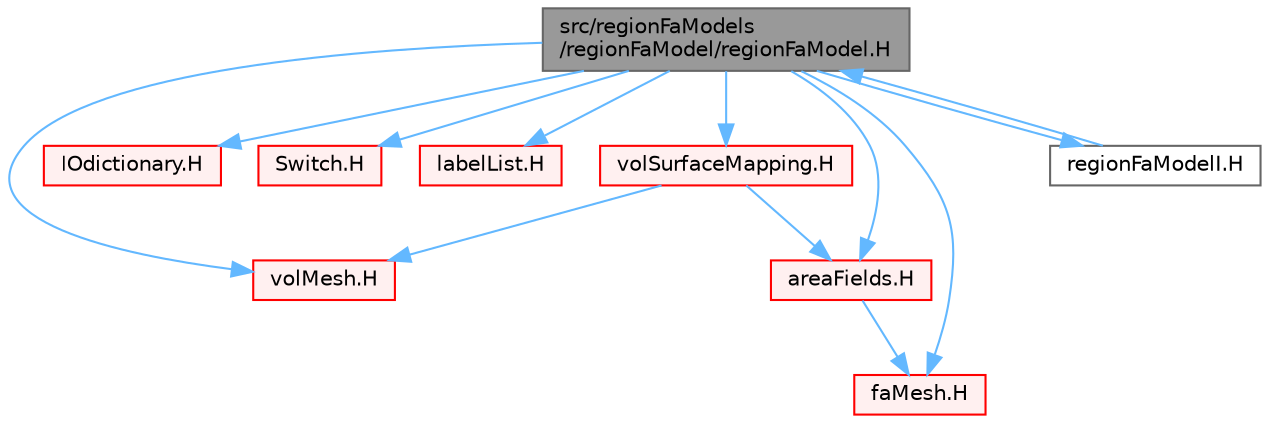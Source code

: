 digraph "src/regionFaModels/regionFaModel/regionFaModel.H"
{
 // LATEX_PDF_SIZE
  bgcolor="transparent";
  edge [fontname=Helvetica,fontsize=10,labelfontname=Helvetica,labelfontsize=10];
  node [fontname=Helvetica,fontsize=10,shape=box,height=0.2,width=0.4];
  Node1 [id="Node000001",label="src/regionFaModels\l/regionFaModel/regionFaModel.H",height=0.2,width=0.4,color="gray40", fillcolor="grey60", style="filled", fontcolor="black",tooltip=" "];
  Node1 -> Node2 [id="edge1_Node000001_Node000002",color="steelblue1",style="solid",tooltip=" "];
  Node2 [id="Node000002",label="volMesh.H",height=0.2,width=0.4,color="red", fillcolor="#FFF0F0", style="filled",URL="$volMesh_8H.html",tooltip=" "];
  Node1 -> Node296 [id="edge2_Node000001_Node000296",color="steelblue1",style="solid",tooltip=" "];
  Node296 [id="Node000296",label="IOdictionary.H",height=0.2,width=0.4,color="red", fillcolor="#FFF0F0", style="filled",URL="$IOdictionary_8H.html",tooltip=" "];
  Node1 -> Node343 [id="edge3_Node000001_Node000343",color="steelblue1",style="solid",tooltip=" "];
  Node343 [id="Node000343",label="Switch.H",height=0.2,width=0.4,color="red", fillcolor="#FFF0F0", style="filled",URL="$Switch_8H.html",tooltip=" "];
  Node1 -> Node151 [id="edge4_Node000001_Node000151",color="steelblue1",style="solid",tooltip=" "];
  Node151 [id="Node000151",label="labelList.H",height=0.2,width=0.4,color="red", fillcolor="#FFF0F0", style="filled",URL="$labelList_8H.html",tooltip=" "];
  Node1 -> Node344 [id="edge5_Node000001_Node000344",color="steelblue1",style="solid",tooltip=" "];
  Node344 [id="Node000344",label="areaFields.H",height=0.2,width=0.4,color="red", fillcolor="#FFF0F0", style="filled",URL="$areaFields_8H.html",tooltip=" "];
  Node344 -> Node376 [id="edge6_Node000344_Node000376",color="steelblue1",style="solid",tooltip=" "];
  Node376 [id="Node000376",label="faMesh.H",height=0.2,width=0.4,color="red", fillcolor="#FFF0F0", style="filled",URL="$faMesh_8H.html",tooltip=" "];
  Node1 -> Node376 [id="edge7_Node000001_Node000376",color="steelblue1",style="solid",tooltip=" "];
  Node1 -> Node400 [id="edge8_Node000001_Node000400",color="steelblue1",style="solid",tooltip=" "];
  Node400 [id="Node000400",label="volSurfaceMapping.H",height=0.2,width=0.4,color="red", fillcolor="#FFF0F0", style="filled",URL="$volSurfaceMapping_8H.html",tooltip=" "];
  Node400 -> Node344 [id="edge9_Node000400_Node000344",color="steelblue1",style="solid",tooltip=" "];
  Node400 -> Node2 [id="edge10_Node000400_Node000002",color="steelblue1",style="solid",tooltip=" "];
  Node1 -> Node403 [id="edge11_Node000001_Node000403",color="steelblue1",style="solid",tooltip=" "];
  Node403 [id="Node000403",label="regionFaModelI.H",height=0.2,width=0.4,color="grey40", fillcolor="white", style="filled",URL="$regionFaModelI_8H.html",tooltip=" "];
  Node403 -> Node1 [id="edge12_Node000403_Node000001",color="steelblue1",style="solid",tooltip=" "];
}
